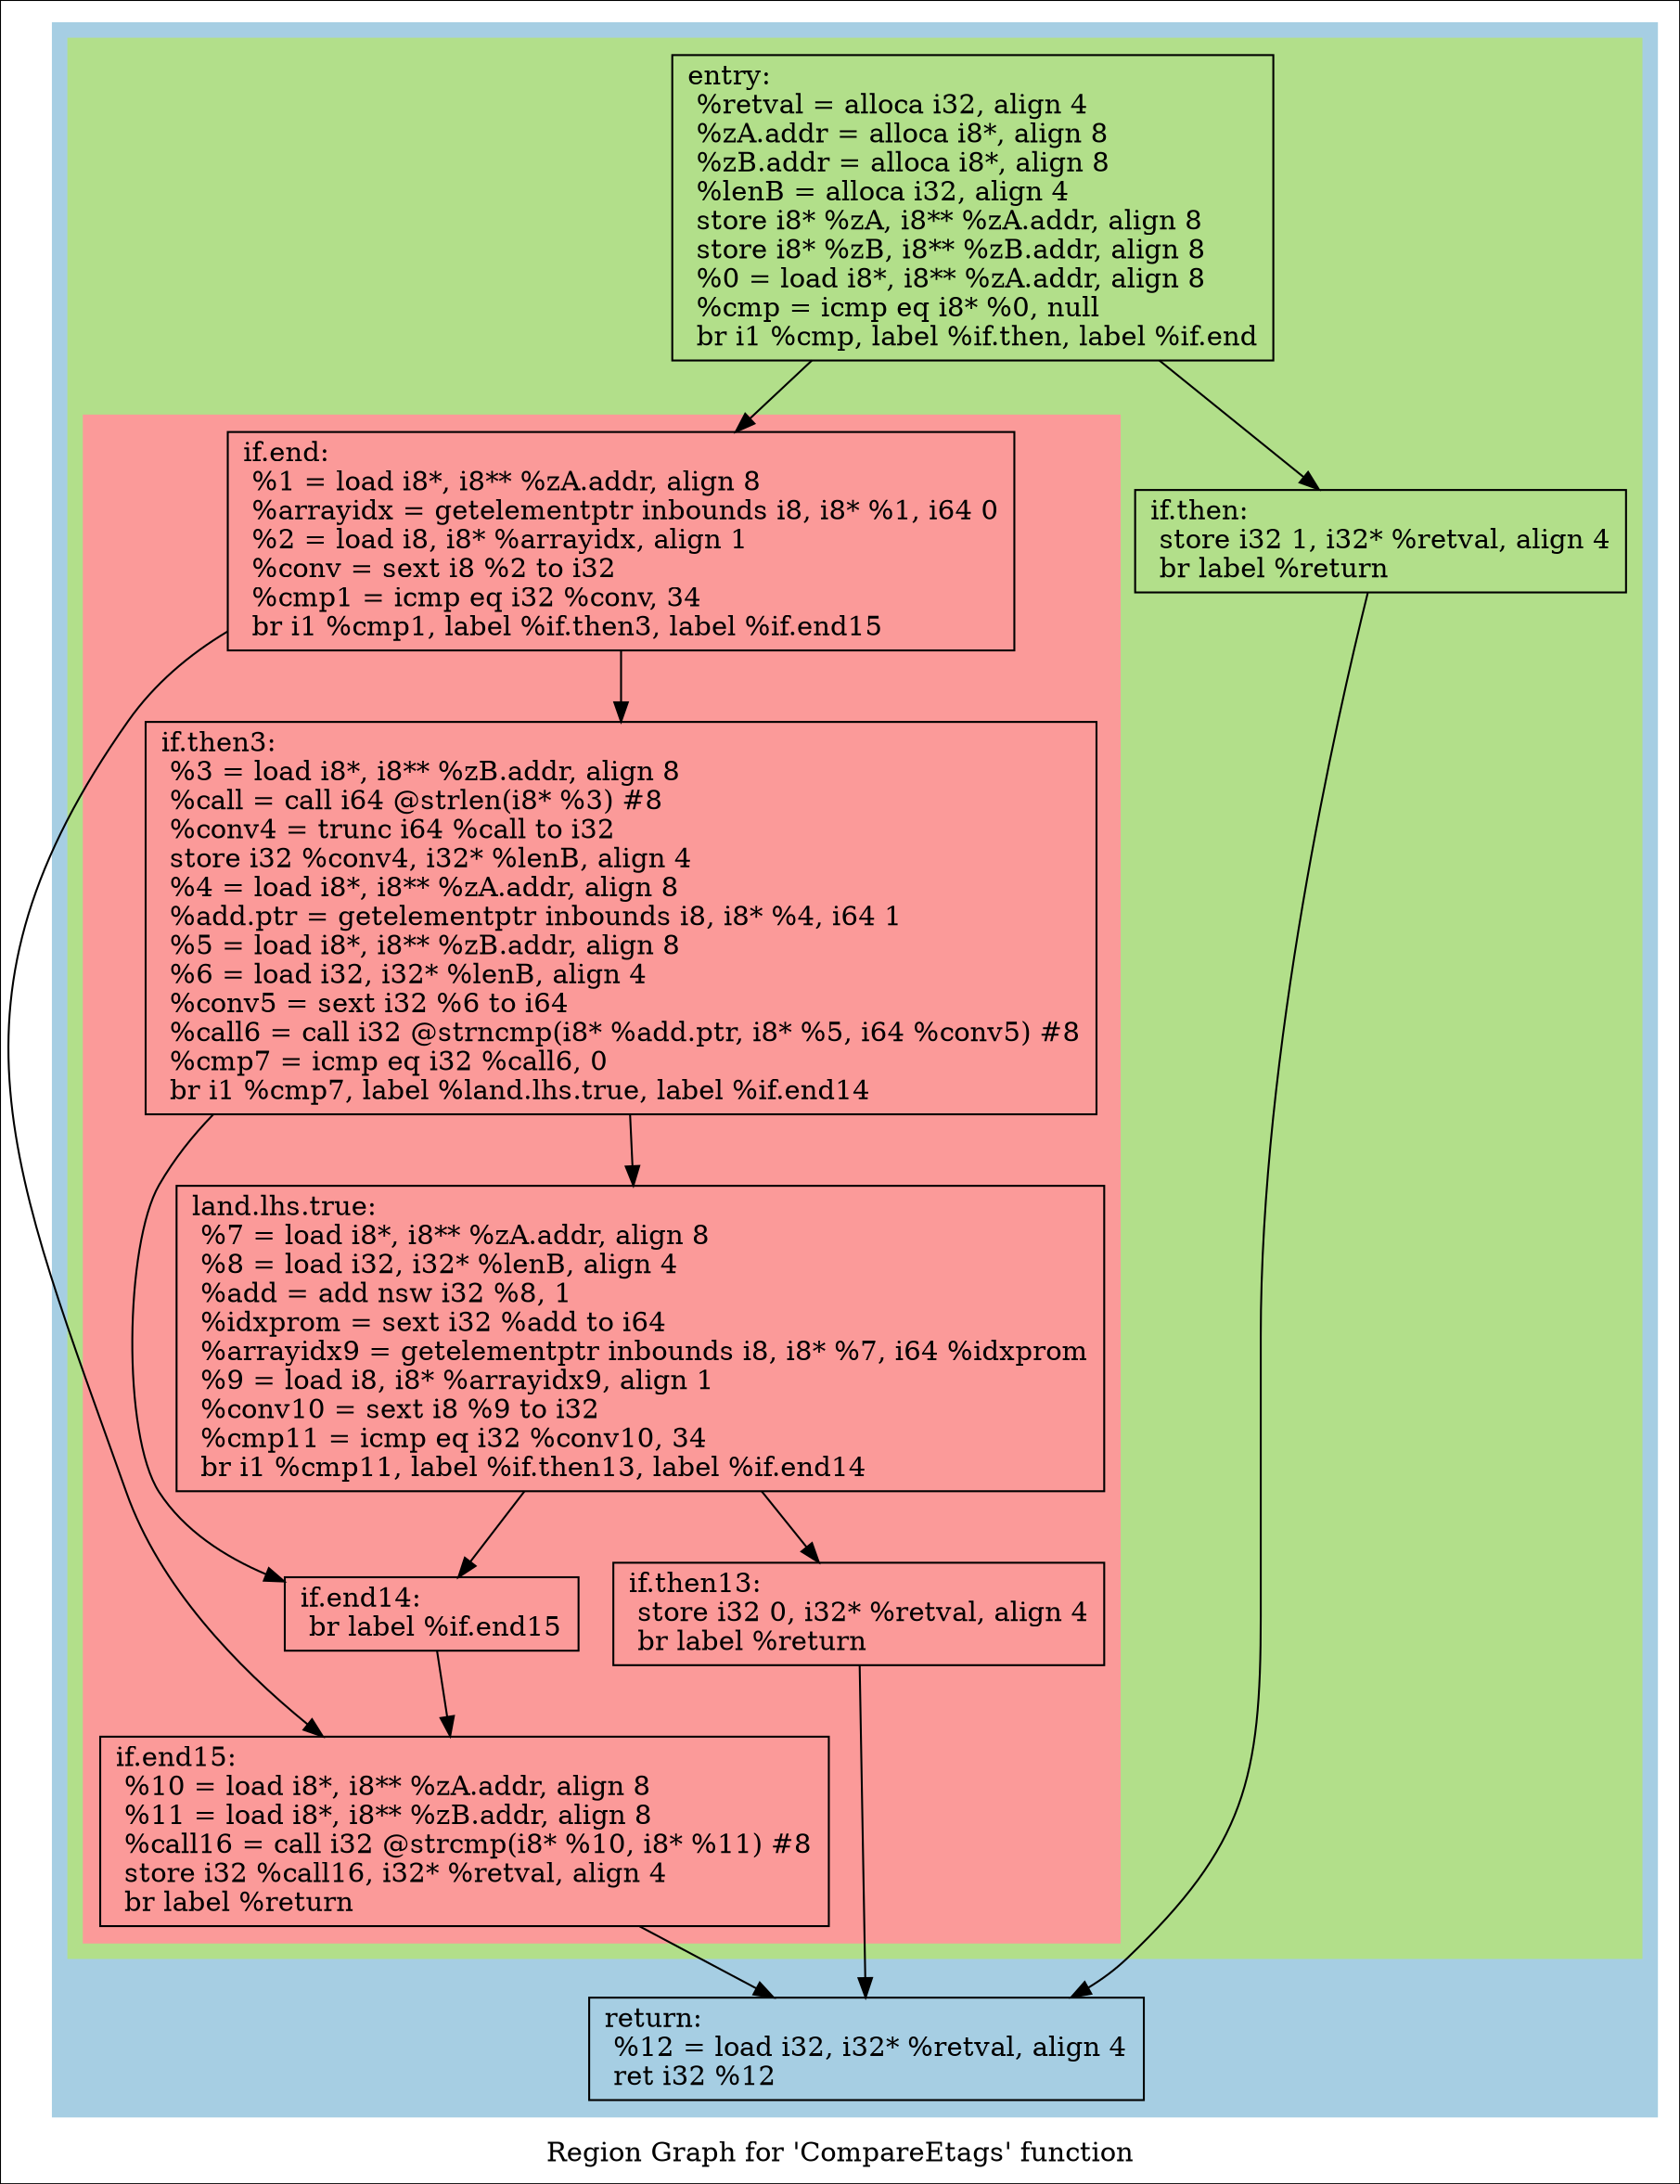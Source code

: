 digraph "Region Graph for 'CompareEtags' function" {
	label="Region Graph for 'CompareEtags' function";

	Node0x90db20 [shape=record,label="{entry:\l  %retval = alloca i32, align 4\l  %zA.addr = alloca i8*, align 8\l  %zB.addr = alloca i8*, align 8\l  %lenB = alloca i32, align 4\l  store i8* %zA, i8** %zA.addr, align 8\l  store i8* %zB, i8** %zB.addr, align 8\l  %0 = load i8*, i8** %zA.addr, align 8\l  %cmp = icmp eq i8* %0, null\l  br i1 %cmp, label %if.then, label %if.end\l}"];
	Node0x90db20 -> Node0x8ed290;
	Node0x90db20 -> Node0x8ba2a0;
	Node0x8ed290 [shape=record,label="{if.then:                                          \l  store i32 1, i32* %retval, align 4\l  br label %return\l}"];
	Node0x8ed290 -> Node0x8fce30;
	Node0x8fce30 [shape=record,label="{return:                                           \l  %12 = load i32, i32* %retval, align 4\l  ret i32 %12\l}"];
	Node0x8ba2a0 [shape=record,label="{if.end:                                           \l  %1 = load i8*, i8** %zA.addr, align 8\l  %arrayidx = getelementptr inbounds i8, i8* %1, i64 0\l  %2 = load i8, i8* %arrayidx, align 1\l  %conv = sext i8 %2 to i32\l  %cmp1 = icmp eq i32 %conv, 34\l  br i1 %cmp1, label %if.then3, label %if.end15\l}"];
	Node0x8ba2a0 -> Node0x8ea860;
	Node0x8ba2a0 -> Node0x89d800;
	Node0x8ea860 [shape=record,label="{if.then3:                                         \l  %3 = load i8*, i8** %zB.addr, align 8\l  %call = call i64 @strlen(i8* %3) #8\l  %conv4 = trunc i64 %call to i32\l  store i32 %conv4, i32* %lenB, align 4\l  %4 = load i8*, i8** %zA.addr, align 8\l  %add.ptr = getelementptr inbounds i8, i8* %4, i64 1\l  %5 = load i8*, i8** %zB.addr, align 8\l  %6 = load i32, i32* %lenB, align 4\l  %conv5 = sext i32 %6 to i64\l  %call6 = call i32 @strncmp(i8* %add.ptr, i8* %5, i64 %conv5) #8\l  %cmp7 = icmp eq i32 %call6, 0\l  br i1 %cmp7, label %land.lhs.true, label %if.end14\l}"];
	Node0x8ea860 -> Node0x8993d0;
	Node0x8ea860 -> Node0x8ae7d0;
	Node0x8993d0 [shape=record,label="{land.lhs.true:                                    \l  %7 = load i8*, i8** %zA.addr, align 8\l  %8 = load i32, i32* %lenB, align 4\l  %add = add nsw i32 %8, 1\l  %idxprom = sext i32 %add to i64\l  %arrayidx9 = getelementptr inbounds i8, i8* %7, i64 %idxprom\l  %9 = load i8, i8* %arrayidx9, align 1\l  %conv10 = sext i8 %9 to i32\l  %cmp11 = icmp eq i32 %conv10, 34\l  br i1 %cmp11, label %if.then13, label %if.end14\l}"];
	Node0x8993d0 -> Node0x8b4d30;
	Node0x8993d0 -> Node0x8ae7d0;
	Node0x8b4d30 [shape=record,label="{if.then13:                                        \l  store i32 0, i32* %retval, align 4\l  br label %return\l}"];
	Node0x8b4d30 -> Node0x8fce30;
	Node0x8ae7d0 [shape=record,label="{if.end14:                                         \l  br label %if.end15\l}"];
	Node0x8ae7d0 -> Node0x89d800;
	Node0x89d800 [shape=record,label="{if.end15:                                         \l  %10 = load i8*, i8** %zA.addr, align 8\l  %11 = load i8*, i8** %zB.addr, align 8\l  %call16 = call i32 @strcmp(i8* %10, i8* %11) #8\l  store i32 %call16, i32* %retval, align 4\l  br label %return\l}"];
	Node0x89d800 -> Node0x8fce30;
	colorscheme = "paired12"
        subgraph cluster_0x9b8df0 {
          label = "";
          style = filled;
          color = 1
          subgraph cluster_0x9c05d0 {
            label = "";
            style = filled;
            color = 3
            subgraph cluster_0x96e6d0 {
              label = "";
              style = filled;
              color = 5
              Node0x8ba2a0;
              Node0x8ea860;
              Node0x8993d0;
              Node0x8b4d30;
              Node0x8ae7d0;
              Node0x89d800;
            }
            Node0x90db20;
            Node0x8ed290;
          }
          Node0x8fce30;
        }
}
